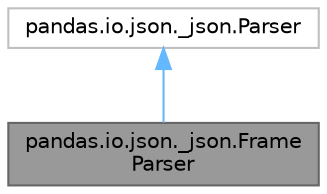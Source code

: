 digraph "pandas.io.json._json.FrameParser"
{
 // LATEX_PDF_SIZE
  bgcolor="transparent";
  edge [fontname=Helvetica,fontsize=10,labelfontname=Helvetica,labelfontsize=10];
  node [fontname=Helvetica,fontsize=10,shape=box,height=0.2,width=0.4];
  Node1 [id="Node000001",label="pandas.io.json._json.Frame\lParser",height=0.2,width=0.4,color="gray40", fillcolor="grey60", style="filled", fontcolor="black",tooltip=" "];
  Node2 -> Node1 [id="edge2_Node000001_Node000002",dir="back",color="steelblue1",style="solid",tooltip=" "];
  Node2 [id="Node000002",label="pandas.io.json._json.Parser",height=0.2,width=0.4,color="grey75", fillcolor="white", style="filled",URL="$df/d16/classpandas_1_1io_1_1json_1_1__json_1_1Parser.html",tooltip=" "];
}
